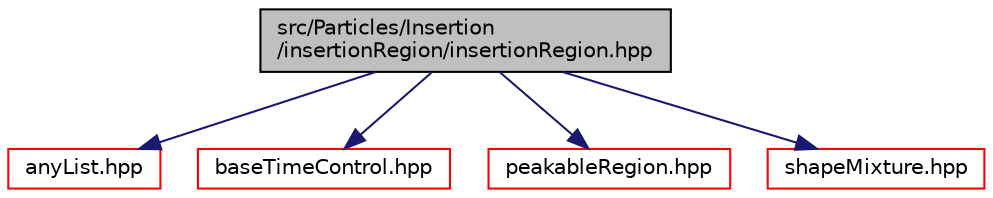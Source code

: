 digraph "src/Particles/Insertion/insertionRegion/insertionRegion.hpp"
{
 // LATEX_PDF_SIZE
  edge [fontname="Helvetica",fontsize="10",labelfontname="Helvetica",labelfontsize="10"];
  node [fontname="Helvetica",fontsize="10",shape=record];
  Node1 [label="src/Particles/Insertion\l/insertionRegion/insertionRegion.hpp",height=0.2,width=0.4,color="black", fillcolor="grey75", style="filled", fontcolor="black",tooltip=" "];
  Node1 -> Node2 [color="midnightblue",fontsize="10",style="solid",fontname="Helvetica"];
  Node2 [label="anyList.hpp",height=0.2,width=0.4,color="red", fillcolor="white", style="filled",URL="$anyList_8hpp.html",tooltip=" "];
  Node1 -> Node40 [color="midnightblue",fontsize="10",style="solid",fontname="Helvetica"];
  Node40 [label="baseTimeControl.hpp",height=0.2,width=0.4,color="red", fillcolor="white", style="filled",URL="$baseTimeControl_8hpp.html",tooltip=" "];
  Node1 -> Node73 [color="midnightblue",fontsize="10",style="solid",fontname="Helvetica"];
  Node73 [label="peakableRegion.hpp",height=0.2,width=0.4,color="red", fillcolor="white", style="filled",URL="$peakableRegion_8hpp.html",tooltip=" "];
  Node1 -> Node78 [color="midnightblue",fontsize="10",style="solid",fontname="Helvetica"];
  Node78 [label="shapeMixture.hpp",height=0.2,width=0.4,color="red", fillcolor="white", style="filled",URL="$shapeMixture_8hpp.html",tooltip=" "];
}
